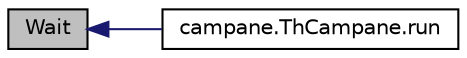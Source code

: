 digraph "Wait"
{
 // INTERACTIVE_SVG=YES
  edge [fontname="Helvetica",fontsize="10",labelfontname="Helvetica",labelfontsize="10"];
  node [fontname="Helvetica",fontsize="10",shape=record];
  rankdir="LR";
  Node10 [label="Wait",height=0.2,width=0.4,color="black", fillcolor="grey75", style="filled", fontcolor="black"];
  Node10 -> Node11 [dir="back",color="midnightblue",fontsize="10",style="solid",fontname="Helvetica"];
  Node11 [label="campane.ThCampane.run",height=0.2,width=0.4,color="black", fillcolor="white", style="filled",URL="$classcampane_1_1_th_campane.html#a13a43e6d814de94978c515cb084873b1",tooltip="Metodo che rappresenta il main del Thread. "];
}
